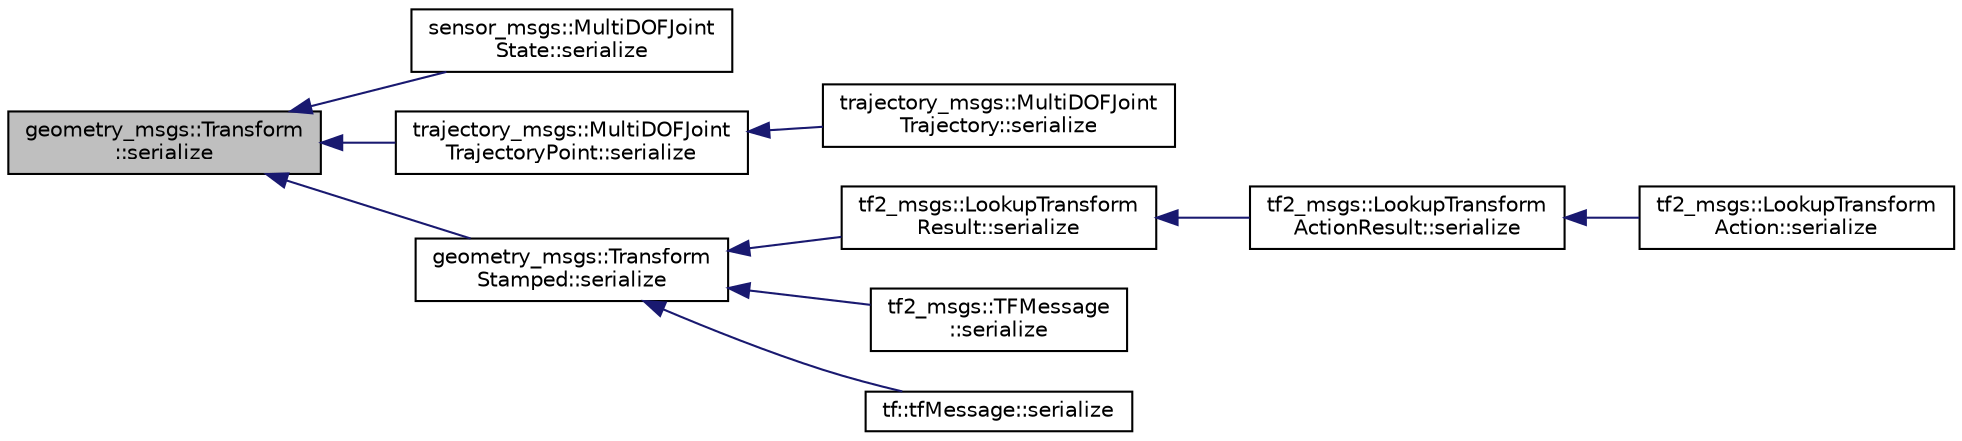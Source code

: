 digraph "geometry_msgs::Transform::serialize"
{
  edge [fontname="Helvetica",fontsize="10",labelfontname="Helvetica",labelfontsize="10"];
  node [fontname="Helvetica",fontsize="10",shape=record];
  rankdir="LR";
  Node1 [label="geometry_msgs::Transform\l::serialize",height=0.2,width=0.4,color="black", fillcolor="grey75", style="filled" fontcolor="black"];
  Node1 -> Node2 [dir="back",color="midnightblue",fontsize="10",style="solid",fontname="Helvetica"];
  Node2 [label="sensor_msgs::MultiDOFJoint\lState::serialize",height=0.2,width=0.4,color="black", fillcolor="white", style="filled",URL="$classsensor__msgs_1_1_multi_d_o_f_joint_state.html#a6d318896c545c09bcb463b4d3066d331"];
  Node1 -> Node3 [dir="back",color="midnightblue",fontsize="10",style="solid",fontname="Helvetica"];
  Node3 [label="trajectory_msgs::MultiDOFJoint\lTrajectoryPoint::serialize",height=0.2,width=0.4,color="black", fillcolor="white", style="filled",URL="$classtrajectory__msgs_1_1_multi_d_o_f_joint_trajectory_point.html#af30b25913bb65e77102777ce3c8a6a47"];
  Node3 -> Node4 [dir="back",color="midnightblue",fontsize="10",style="solid",fontname="Helvetica"];
  Node4 [label="trajectory_msgs::MultiDOFJoint\lTrajectory::serialize",height=0.2,width=0.4,color="black", fillcolor="white", style="filled",URL="$classtrajectory__msgs_1_1_multi_d_o_f_joint_trajectory.html#a284fb63e9e681068ceff57d2c2c63d60"];
  Node1 -> Node5 [dir="back",color="midnightblue",fontsize="10",style="solid",fontname="Helvetica"];
  Node5 [label="geometry_msgs::Transform\lStamped::serialize",height=0.2,width=0.4,color="black", fillcolor="white", style="filled",URL="$classgeometry__msgs_1_1_transform_stamped.html#a5803b357a7b8a769564bb20120c7746b"];
  Node5 -> Node6 [dir="back",color="midnightblue",fontsize="10",style="solid",fontname="Helvetica"];
  Node6 [label="tf2_msgs::LookupTransform\lResult::serialize",height=0.2,width=0.4,color="black", fillcolor="white", style="filled",URL="$classtf2__msgs_1_1_lookup_transform_result.html#af084a215cc61efbf840a23dd9854566d"];
  Node6 -> Node7 [dir="back",color="midnightblue",fontsize="10",style="solid",fontname="Helvetica"];
  Node7 [label="tf2_msgs::LookupTransform\lActionResult::serialize",height=0.2,width=0.4,color="black", fillcolor="white", style="filled",URL="$classtf2__msgs_1_1_lookup_transform_action_result.html#a523937865c7544102a3e0b236bbca3c0"];
  Node7 -> Node8 [dir="back",color="midnightblue",fontsize="10",style="solid",fontname="Helvetica"];
  Node8 [label="tf2_msgs::LookupTransform\lAction::serialize",height=0.2,width=0.4,color="black", fillcolor="white", style="filled",URL="$classtf2__msgs_1_1_lookup_transform_action.html#a7c5880ab1d4af63ee270b5ddfad178b5"];
  Node5 -> Node9 [dir="back",color="midnightblue",fontsize="10",style="solid",fontname="Helvetica"];
  Node9 [label="tf2_msgs::TFMessage\l::serialize",height=0.2,width=0.4,color="black", fillcolor="white", style="filled",URL="$classtf2__msgs_1_1_t_f_message.html#ac654a70fb7e6ac71e2dd17fd27071f10"];
  Node5 -> Node10 [dir="back",color="midnightblue",fontsize="10",style="solid",fontname="Helvetica"];
  Node10 [label="tf::tfMessage::serialize",height=0.2,width=0.4,color="black", fillcolor="white", style="filled",URL="$classtf_1_1tf_message.html#a8ff1d808b77eba7635da49c8d0817522"];
}
